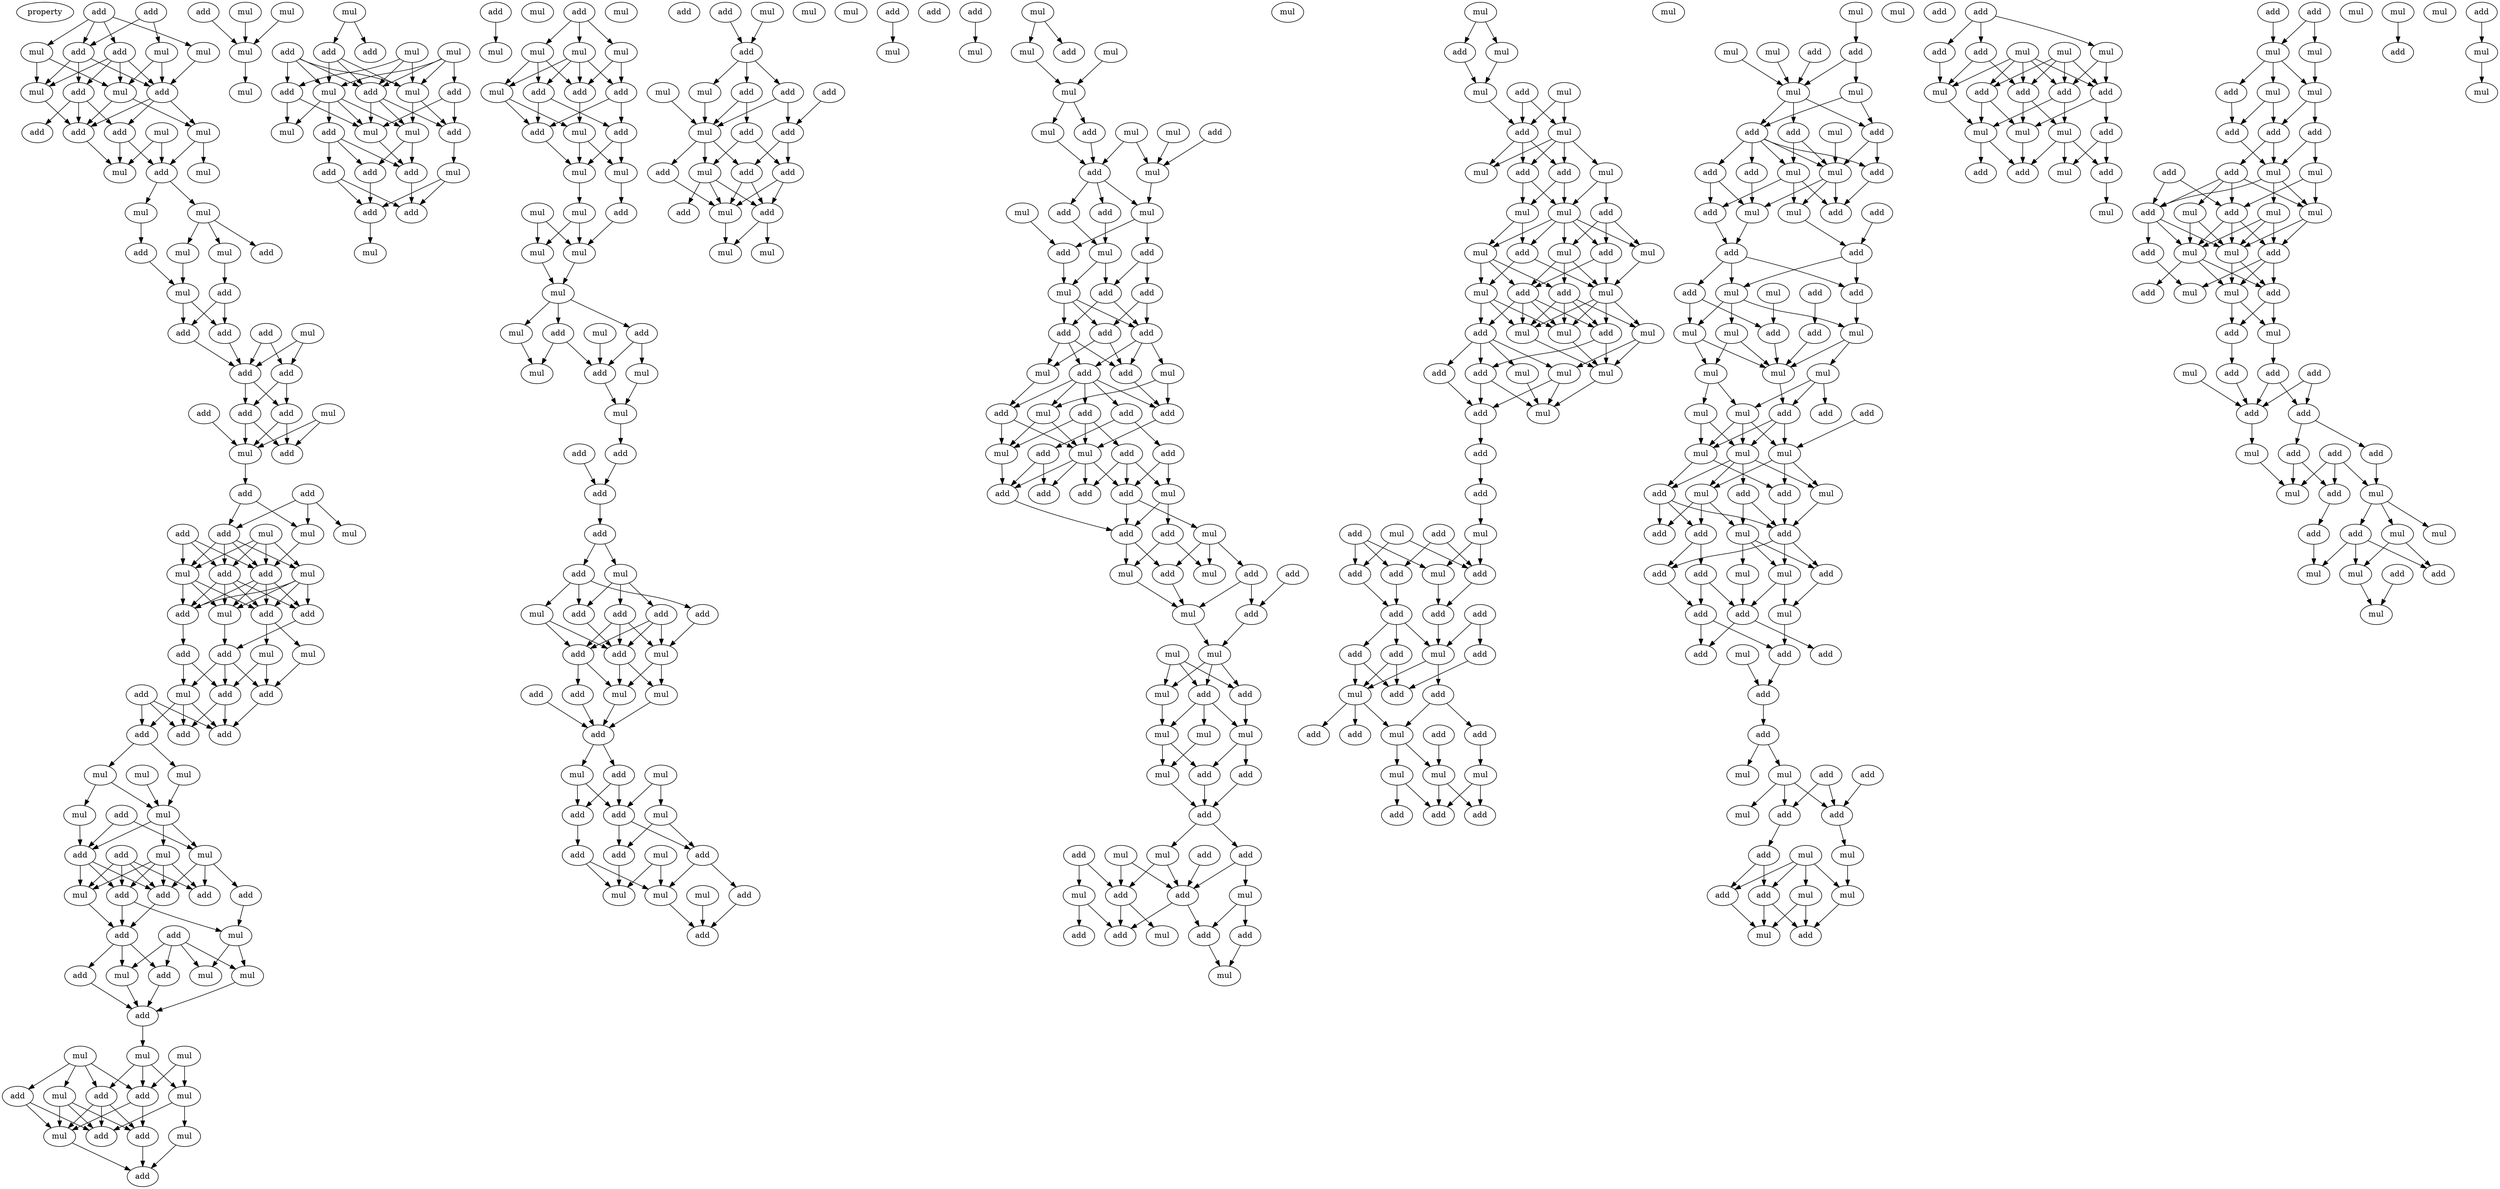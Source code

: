 digraph {
    node [fontcolor=black]
    property [mul=2,lf=1.6]
    0 [ label = add ];
    1 [ label = add ];
    2 [ label = mul ];
    3 [ label = mul ];
    4 [ label = add ];
    5 [ label = add ];
    6 [ label = mul ];
    7 [ label = add ];
    8 [ label = mul ];
    9 [ label = mul ];
    10 [ label = add ];
    11 [ label = add ];
    12 [ label = add ];
    13 [ label = mul ];
    14 [ label = add ];
    15 [ label = mul ];
    16 [ label = add ];
    17 [ label = mul ];
    18 [ label = mul ];
    19 [ label = mul ];
    20 [ label = mul ];
    21 [ label = add ];
    22 [ label = mul ];
    23 [ label = mul ];
    24 [ label = add ];
    25 [ label = add ];
    26 [ label = mul ];
    27 [ label = add ];
    28 [ label = mul ];
    29 [ label = add ];
    30 [ label = add ];
    31 [ label = add ];
    32 [ label = add ];
    33 [ label = add ];
    34 [ label = add ];
    35 [ label = add ];
    36 [ label = mul ];
    37 [ label = mul ];
    38 [ label = add ];
    39 [ label = add ];
    40 [ label = add ];
    41 [ label = mul ];
    42 [ label = add ];
    43 [ label = add ];
    44 [ label = mul ];
    45 [ label = mul ];
    46 [ label = add ];
    47 [ label = mul ];
    48 [ label = add ];
    49 [ label = mul ];
    50 [ label = add ];
    51 [ label = add ];
    52 [ label = add ];
    53 [ label = mul ];
    54 [ label = add ];
    55 [ label = add ];
    56 [ label = mul ];
    57 [ label = mul ];
    58 [ label = add ];
    59 [ label = add ];
    60 [ label = mul ];
    61 [ label = add ];
    62 [ label = add ];
    63 [ label = add ];
    64 [ label = add ];
    65 [ label = mul ];
    66 [ label = mul ];
    67 [ label = mul ];
    68 [ label = mul ];
    69 [ label = mul ];
    70 [ label = add ];
    71 [ label = add ];
    72 [ label = add ];
    73 [ label = mul ];
    74 [ label = mul ];
    75 [ label = mul ];
    76 [ label = add ];
    77 [ label = add ];
    78 [ label = add ];
    79 [ label = add ];
    80 [ label = mul ];
    81 [ label = add ];
    82 [ label = add ];
    83 [ label = add ];
    84 [ label = add ];
    85 [ label = mul ];
    86 [ label = mul ];
    87 [ label = mul ];
    88 [ label = add ];
    89 [ label = mul ];
    90 [ label = mul ];
    91 [ label = mul ];
    92 [ label = add ];
    93 [ label = add ];
    94 [ label = mul ];
    95 [ label = mul ];
    96 [ label = add ];
    97 [ label = mul ];
    98 [ label = mul ];
    99 [ label = add ];
    100 [ label = add ];
    101 [ label = add ];
    102 [ label = add ];
    103 [ label = mul ];
    104 [ label = mul ];
    105 [ label = mul ];
    106 [ label = mul ];
    107 [ label = mul ];
    108 [ label = mul ];
    109 [ label = add ];
    110 [ label = mul ];
    111 [ label = add ];
    112 [ label = add ];
    113 [ label = mul ];
    114 [ label = mul ];
    115 [ label = add ];
    116 [ label = add ];
    117 [ label = add ];
    118 [ label = add ];
    119 [ label = mul ];
    120 [ label = mul ];
    121 [ label = mul ];
    122 [ label = add ];
    123 [ label = add ];
    124 [ label = mul ];
    125 [ label = add ];
    126 [ label = add ];
    127 [ label = add ];
    128 [ label = add ];
    129 [ label = add ];
    130 [ label = mul ];
    131 [ label = mul ];
    132 [ label = mul ];
    133 [ label = add ];
    134 [ label = mul ];
    135 [ label = mul ];
    136 [ label = mul ];
    137 [ label = add ];
    138 [ label = add ];
    139 [ label = mul ];
    140 [ label = add ];
    141 [ label = mul ];
    142 [ label = add ];
    143 [ label = add ];
    144 [ label = mul ];
    145 [ label = mul ];
    146 [ label = add ];
    147 [ label = mul ];
    148 [ label = mul ];
    149 [ label = mul ];
    150 [ label = mul ];
    151 [ label = mul ];
    152 [ label = add ];
    153 [ label = mul ];
    154 [ label = mul ];
    155 [ label = mul ];
    156 [ label = add ];
    157 [ label = add ];
    158 [ label = mul ];
    159 [ label = mul ];
    160 [ label = mul ];
    161 [ label = add ];
    162 [ label = add ];
    163 [ label = add ];
    164 [ label = add ];
    165 [ label = add ];
    166 [ label = add ];
    167 [ label = mul ];
    168 [ label = mul ];
    169 [ label = add ];
    170 [ label = add ];
    171 [ label = add ];
    172 [ label = add ];
    173 [ label = add ];
    174 [ label = mul ];
    175 [ label = add ];
    176 [ label = add ];
    177 [ label = mul ];
    178 [ label = mul ];
    179 [ label = add ];
    180 [ label = add ];
    181 [ label = mul ];
    182 [ label = mul ];
    183 [ label = add ];
    184 [ label = add ];
    185 [ label = mul ];
    186 [ label = add ];
    187 [ label = add ];
    188 [ label = add ];
    189 [ label = mul ];
    190 [ label = add ];
    191 [ label = add ];
    192 [ label = mul ];
    193 [ label = mul ];
    194 [ label = mul ];
    195 [ label = add ];
    196 [ label = add ];
    197 [ label = mul ];
    198 [ label = mul ];
    199 [ label = mul ];
    200 [ label = add ];
    201 [ label = add ];
    202 [ label = add ];
    203 [ label = mul ];
    204 [ label = mul ];
    205 [ label = add ];
    206 [ label = add ];
    207 [ label = mul ];
    208 [ label = add ];
    209 [ label = add ];
    210 [ label = add ];
    211 [ label = mul ];
    212 [ label = add ];
    213 [ label = add ];
    214 [ label = mul ];
    215 [ label = add ];
    216 [ label = mul ];
    217 [ label = mul ];
    218 [ label = add ];
    219 [ label = mul ];
    220 [ label = add ];
    221 [ label = add ];
    222 [ label = mul ];
    223 [ label = mul ];
    224 [ label = mul ];
    225 [ label = mul ];
    226 [ label = mul ];
    227 [ label = add ];
    228 [ label = mul ];
    229 [ label = mul ];
    230 [ label = mul ];
    231 [ label = add ];
    232 [ label = add ];
    233 [ label = mul ];
    234 [ label = add ];
    235 [ label = mul ];
    236 [ label = add ];
    237 [ label = mul ];
    238 [ label = mul ];
    239 [ label = add ];
    240 [ label = mul ];
    241 [ label = add ];
    242 [ label = add ];
    243 [ label = add ];
    244 [ label = mul ];
    245 [ label = add ];
    246 [ label = add ];
    247 [ label = add ];
    248 [ label = add ];
    249 [ label = add ];
    250 [ label = mul ];
    251 [ label = add ];
    252 [ label = mul ];
    253 [ label = add ];
    254 [ label = add ];
    255 [ label = add ];
    256 [ label = add ];
    257 [ label = mul ];
    258 [ label = add ];
    259 [ label = add ];
    260 [ label = mul ];
    261 [ label = add ];
    262 [ label = mul ];
    263 [ label = add ];
    264 [ label = mul ];
    265 [ label = add ];
    266 [ label = add ];
    267 [ label = add ];
    268 [ label = mul ];
    269 [ label = add ];
    270 [ label = add ];
    271 [ label = add ];
    272 [ label = mul ];
    273 [ label = add ];
    274 [ label = add ];
    275 [ label = mul ];
    276 [ label = mul ];
    277 [ label = add ];
    278 [ label = mul ];
    279 [ label = mul ];
    280 [ label = mul ];
    281 [ label = add ];
    282 [ label = add ];
    283 [ label = mul ];
    284 [ label = mul ];
    285 [ label = mul ];
    286 [ label = mul ];
    287 [ label = add ];
    288 [ label = add ];
    289 [ label = add ];
    290 [ label = add ];
    291 [ label = add ];
    292 [ label = add ];
    293 [ label = mul ];
    294 [ label = mul ];
    295 [ label = mul ];
    296 [ label = add ];
    297 [ label = add ];
    298 [ label = mul ];
    299 [ label = add ];
    300 [ label = mul ];
    301 [ label = add ];
    302 [ label = add ];
    303 [ label = add ];
    304 [ label = mul ];
    305 [ label = mul ];
    306 [ label = add ];
    307 [ label = mul ];
    308 [ label = add ];
    309 [ label = mul ];
    310 [ label = mul ];
    311 [ label = mul ];
    312 [ label = add ];
    313 [ label = mul ];
    314 [ label = add ];
    315 [ label = mul ];
    316 [ label = add ];
    317 [ label = mul ];
    318 [ label = mul ];
    319 [ label = add ];
    320 [ label = mul ];
    321 [ label = mul ];
    322 [ label = add ];
    323 [ label = add ];
    324 [ label = mul ];
    325 [ label = add ];
    326 [ label = add ];
    327 [ label = mul ];
    328 [ label = mul ];
    329 [ label = mul ];
    330 [ label = add ];
    331 [ label = mul ];
    332 [ label = mul ];
    333 [ label = add ];
    334 [ label = mul ];
    335 [ label = add ];
    336 [ label = add ];
    337 [ label = mul ];
    338 [ label = mul ];
    339 [ label = add ];
    340 [ label = mul ];
    341 [ label = add ];
    342 [ label = add ];
    343 [ label = add ];
    344 [ label = mul ];
    345 [ label = mul ];
    346 [ label = add ];
    347 [ label = mul ];
    348 [ label = add ];
    349 [ label = add ];
    350 [ label = add ];
    351 [ label = add ];
    352 [ label = add ];
    353 [ label = add ];
    354 [ label = mul ];
    355 [ label = add ];
    356 [ label = add ];
    357 [ label = add ];
    358 [ label = add ];
    359 [ label = mul ];
    360 [ label = add ];
    361 [ label = mul ];
    362 [ label = add ];
    363 [ label = add ];
    364 [ label = add ];
    365 [ label = add ];
    366 [ label = mul ];
    367 [ label = mul ];
    368 [ label = mul ];
    369 [ label = add ];
    370 [ label = mul ];
    371 [ label = add ];
    372 [ label = add ];
    373 [ label = mul ];
    374 [ label = mul ];
    375 [ label = add ];
    376 [ label = mul ];
    377 [ label = add ];
    378 [ label = mul ];
    379 [ label = mul ];
    380 [ label = mul ];
    381 [ label = mul ];
    382 [ label = add ];
    383 [ label = add ];
    384 [ label = add ];
    385 [ label = mul ];
    386 [ label = add ];
    387 [ label = mul ];
    388 [ label = add ];
    389 [ label = add ];
    390 [ label = add ];
    391 [ label = add ];
    392 [ label = mul ];
    393 [ label = add ];
    394 [ label = mul ];
    395 [ label = add ];
    396 [ label = add ];
    397 [ label = add ];
    398 [ label = mul ];
    399 [ label = mul ];
    400 [ label = add ];
    401 [ label = add ];
    402 [ label = add ];
    403 [ label = mul ];
    404 [ label = mul ];
    405 [ label = add ];
    406 [ label = mul ];
    407 [ label = mul ];
    408 [ label = mul ];
    409 [ label = mul ];
    410 [ label = mul ];
    411 [ label = add ];
    412 [ label = add ];
    413 [ label = add ];
    414 [ label = mul ];
    415 [ label = mul ];
    416 [ label = mul ];
    417 [ label = mul ];
    418 [ label = add ];
    419 [ label = add ];
    420 [ label = mul ];
    421 [ label = mul ];
    422 [ label = add ];
    423 [ label = add ];
    424 [ label = add ];
    425 [ label = mul ];
    426 [ label = add ];
    427 [ label = mul ];
    428 [ label = add ];
    429 [ label = add ];
    430 [ label = mul ];
    431 [ label = add ];
    432 [ label = add ];
    433 [ label = mul ];
    434 [ label = add ];
    435 [ label = add ];
    436 [ label = add ];
    437 [ label = add ];
    438 [ label = mul ];
    439 [ label = add ];
    440 [ label = add ];
    441 [ label = add ];
    442 [ label = add ];
    443 [ label = mul ];
    444 [ label = add ];
    445 [ label = mul ];
    446 [ label = mul ];
    447 [ label = add ];
    448 [ label = add ];
    449 [ label = add ];
    450 [ label = mul ];
    451 [ label = mul ];
    452 [ label = mul ];
    453 [ label = add ];
    454 [ label = add ];
    455 [ label = mul ];
    456 [ label = mul ];
    457 [ label = add ];
    458 [ label = add ];
    459 [ label = add ];
    460 [ label = mul ];
    461 [ label = mul ];
    462 [ label = add ];
    463 [ label = mul ];
    464 [ label = mul ];
    465 [ label = add ];
    466 [ label = add ];
    467 [ label = add ];
    468 [ label = add ];
    469 [ label = mul ];
    470 [ label = mul ];
    471 [ label = mul ];
    472 [ label = add ];
    473 [ label = mul ];
    474 [ label = add ];
    475 [ label = add ];
    476 [ label = add ];
    477 [ label = mul ];
    478 [ label = add ];
    479 [ label = add ];
    480 [ label = mul ];
    481 [ label = mul ];
    482 [ label = mul ];
    483 [ label = add ];
    484 [ label = mul ];
    485 [ label = mul ];
    486 [ label = add ];
    487 [ label = add ];
    488 [ label = add ];
    489 [ label = mul ];
    490 [ label = add ];
    491 [ label = mul ];
    492 [ label = add ];
    493 [ label = mul ];
    494 [ label = add ];
    495 [ label = mul ];
    496 [ label = mul ];
    497 [ label = add ];
    498 [ label = mul ];
    499 [ label = add ];
    500 [ label = add ];
    501 [ label = mul ];
    502 [ label = mul ];
    503 [ label = add ];
    504 [ label = mul ];
    505 [ label = add ];
    506 [ label = add ];
    507 [ label = mul ];
    508 [ label = mul ];
    509 [ label = add ];
    510 [ label = add ];
    511 [ label = add ];
    512 [ label = add ];
    513 [ label = add ];
    514 [ label = mul ];
    515 [ label = add ];
    516 [ label = add ];
    517 [ label = add ];
    518 [ label = mul ];
    519 [ label = mul ];
    520 [ label = add ];
    521 [ label = mul ];
    522 [ label = mul ];
    523 [ label = add ];
    524 [ label = add ];
    525 [ label = mul ];
    526 [ label = mul ];
    527 [ label = add ];
    528 [ label = add ];
    529 [ label = mul ];
    530 [ label = mul ];
    531 [ label = mul ];
    532 [ label = add ];
    533 [ label = add ];
    534 [ label = mul ];
    535 [ label = mul ];
    0 -> 3 [ name = 0 ];
    0 -> 4 [ name = 1 ];
    0 -> 5 [ name = 2 ];
    0 -> 6 [ name = 3 ];
    1 -> 2 [ name = 4 ];
    1 -> 4 [ name = 5 ];
    2 -> 7 [ name = 6 ];
    2 -> 9 [ name = 7 ];
    3 -> 7 [ name = 8 ];
    4 -> 7 [ name = 9 ];
    4 -> 8 [ name = 10 ];
    4 -> 10 [ name = 11 ];
    5 -> 7 [ name = 12 ];
    5 -> 8 [ name = 13 ];
    5 -> 9 [ name = 14 ];
    5 -> 10 [ name = 15 ];
    6 -> 8 [ name = 16 ];
    6 -> 9 [ name = 17 ];
    7 -> 11 [ name = 18 ];
    7 -> 12 [ name = 19 ];
    7 -> 13 [ name = 20 ];
    8 -> 11 [ name = 21 ];
    9 -> 11 [ name = 22 ];
    9 -> 13 [ name = 23 ];
    10 -> 11 [ name = 24 ];
    10 -> 12 [ name = 25 ];
    10 -> 14 [ name = 26 ];
    11 -> 17 [ name = 27 ];
    12 -> 16 [ name = 28 ];
    12 -> 17 [ name = 29 ];
    13 -> 16 [ name = 30 ];
    13 -> 18 [ name = 31 ];
    15 -> 16 [ name = 32 ];
    15 -> 17 [ name = 33 ];
    16 -> 19 [ name = 34 ];
    16 -> 20 [ name = 35 ];
    19 -> 24 [ name = 36 ];
    20 -> 21 [ name = 37 ];
    20 -> 22 [ name = 38 ];
    20 -> 23 [ name = 39 ];
    22 -> 25 [ name = 40 ];
    23 -> 26 [ name = 41 ];
    24 -> 26 [ name = 42 ];
    25 -> 27 [ name = 43 ];
    25 -> 30 [ name = 44 ];
    26 -> 27 [ name = 45 ];
    26 -> 30 [ name = 46 ];
    27 -> 31 [ name = 47 ];
    28 -> 31 [ name = 48 ];
    28 -> 32 [ name = 49 ];
    29 -> 31 [ name = 50 ];
    29 -> 32 [ name = 51 ];
    30 -> 31 [ name = 52 ];
    31 -> 34 [ name = 53 ];
    31 -> 35 [ name = 54 ];
    32 -> 34 [ name = 55 ];
    32 -> 35 [ name = 56 ];
    33 -> 37 [ name = 57 ];
    34 -> 37 [ name = 58 ];
    34 -> 38 [ name = 59 ];
    35 -> 37 [ name = 60 ];
    35 -> 38 [ name = 61 ];
    36 -> 37 [ name = 62 ];
    36 -> 38 [ name = 63 ];
    37 -> 40 [ name = 64 ];
    39 -> 41 [ name = 65 ];
    39 -> 43 [ name = 66 ];
    39 -> 44 [ name = 67 ];
    40 -> 43 [ name = 68 ];
    40 -> 44 [ name = 69 ];
    42 -> 46 [ name = 70 ];
    42 -> 48 [ name = 71 ];
    42 -> 49 [ name = 72 ];
    43 -> 46 [ name = 73 ];
    43 -> 47 [ name = 74 ];
    43 -> 48 [ name = 75 ];
    43 -> 49 [ name = 76 ];
    44 -> 48 [ name = 77 ];
    45 -> 46 [ name = 78 ];
    45 -> 47 [ name = 79 ];
    45 -> 48 [ name = 80 ];
    45 -> 49 [ name = 81 ];
    46 -> 50 [ name = 82 ];
    46 -> 51 [ name = 83 ];
    46 -> 52 [ name = 84 ];
    46 -> 53 [ name = 85 ];
    47 -> 50 [ name = 86 ];
    47 -> 51 [ name = 87 ];
    47 -> 52 [ name = 88 ];
    47 -> 53 [ name = 89 ];
    48 -> 50 [ name = 90 ];
    48 -> 51 [ name = 91 ];
    48 -> 52 [ name = 92 ];
    48 -> 53 [ name = 93 ];
    49 -> 51 [ name = 94 ];
    49 -> 52 [ name = 95 ];
    49 -> 53 [ name = 96 ];
    50 -> 55 [ name = 97 ];
    51 -> 56 [ name = 98 ];
    51 -> 57 [ name = 99 ];
    52 -> 54 [ name = 100 ];
    53 -> 55 [ name = 101 ];
    54 -> 59 [ name = 102 ];
    54 -> 60 [ name = 103 ];
    55 -> 58 [ name = 104 ];
    55 -> 59 [ name = 105 ];
    55 -> 60 [ name = 106 ];
    56 -> 58 [ name = 107 ];
    57 -> 58 [ name = 108 ];
    57 -> 59 [ name = 109 ];
    58 -> 64 [ name = 110 ];
    59 -> 62 [ name = 111 ];
    59 -> 64 [ name = 112 ];
    60 -> 62 [ name = 113 ];
    60 -> 63 [ name = 114 ];
    60 -> 64 [ name = 115 ];
    61 -> 62 [ name = 116 ];
    61 -> 63 [ name = 117 ];
    61 -> 64 [ name = 118 ];
    63 -> 65 [ name = 119 ];
    63 -> 67 [ name = 120 ];
    65 -> 68 [ name = 121 ];
    65 -> 69 [ name = 122 ];
    66 -> 69 [ name = 123 ];
    67 -> 69 [ name = 124 ];
    68 -> 71 [ name = 125 ];
    69 -> 71 [ name = 126 ];
    69 -> 73 [ name = 127 ];
    69 -> 74 [ name = 128 ];
    70 -> 71 [ name = 129 ];
    70 -> 73 [ name = 130 ];
    71 -> 75 [ name = 131 ];
    71 -> 76 [ name = 132 ];
    71 -> 77 [ name = 133 ];
    72 -> 75 [ name = 134 ];
    72 -> 76 [ name = 135 ];
    72 -> 77 [ name = 136 ];
    72 -> 78 [ name = 137 ];
    73 -> 77 [ name = 138 ];
    73 -> 78 [ name = 139 ];
    73 -> 79 [ name = 140 ];
    74 -> 75 [ name = 141 ];
    74 -> 76 [ name = 142 ];
    74 -> 77 [ name = 143 ];
    74 -> 78 [ name = 144 ];
    75 -> 82 [ name = 145 ];
    76 -> 80 [ name = 146 ];
    76 -> 82 [ name = 147 ];
    77 -> 82 [ name = 148 ];
    79 -> 80 [ name = 149 ];
    80 -> 85 [ name = 150 ];
    80 -> 86 [ name = 151 ];
    81 -> 83 [ name = 152 ];
    81 -> 85 [ name = 153 ];
    81 -> 86 [ name = 154 ];
    81 -> 87 [ name = 155 ];
    82 -> 83 [ name = 156 ];
    82 -> 84 [ name = 157 ];
    82 -> 87 [ name = 158 ];
    83 -> 88 [ name = 159 ];
    84 -> 88 [ name = 160 ];
    86 -> 88 [ name = 161 ];
    87 -> 88 [ name = 162 ];
    88 -> 91 [ name = 163 ];
    89 -> 93 [ name = 164 ];
    89 -> 94 [ name = 165 ];
    90 -> 92 [ name = 166 ];
    90 -> 93 [ name = 167 ];
    90 -> 95 [ name = 168 ];
    90 -> 96 [ name = 169 ];
    91 -> 92 [ name = 170 ];
    91 -> 93 [ name = 171 ];
    91 -> 94 [ name = 172 ];
    92 -> 97 [ name = 173 ];
    92 -> 99 [ name = 174 ];
    92 -> 100 [ name = 175 ];
    93 -> 97 [ name = 176 ];
    93 -> 100 [ name = 177 ];
    94 -> 98 [ name = 178 ];
    94 -> 99 [ name = 179 ];
    95 -> 97 [ name = 180 ];
    95 -> 99 [ name = 181 ];
    95 -> 100 [ name = 182 ];
    96 -> 97 [ name = 183 ];
    96 -> 99 [ name = 184 ];
    97 -> 101 [ name = 185 ];
    98 -> 101 [ name = 186 ];
    100 -> 101 [ name = 187 ];
    102 -> 105 [ name = 188 ];
    103 -> 105 [ name = 189 ];
    104 -> 105 [ name = 190 ];
    105 -> 106 [ name = 191 ];
    107 -> 111 [ name = 192 ];
    107 -> 112 [ name = 193 ];
    108 -> 114 [ name = 194 ];
    108 -> 115 [ name = 195 ];
    108 -> 117 [ name = 196 ];
    109 -> 113 [ name = 197 ];
    109 -> 114 [ name = 198 ];
    109 -> 115 [ name = 199 ];
    109 -> 117 [ name = 200 ];
    110 -> 113 [ name = 201 ];
    110 -> 114 [ name = 202 ];
    110 -> 116 [ name = 203 ];
    110 -> 117 [ name = 204 ];
    112 -> 113 [ name = 205 ];
    112 -> 114 [ name = 206 ];
    112 -> 117 [ name = 207 ];
    113 -> 118 [ name = 208 ];
    113 -> 119 [ name = 209 ];
    113 -> 120 [ name = 210 ];
    113 -> 121 [ name = 211 ];
    114 -> 120 [ name = 212 ];
    114 -> 122 [ name = 213 ];
    115 -> 119 [ name = 214 ];
    115 -> 121 [ name = 215 ];
    116 -> 119 [ name = 216 ];
    116 -> 122 [ name = 217 ];
    117 -> 119 [ name = 218 ];
    117 -> 120 [ name = 219 ];
    117 -> 122 [ name = 220 ];
    118 -> 123 [ name = 221 ];
    118 -> 125 [ name = 222 ];
    118 -> 126 [ name = 223 ];
    119 -> 123 [ name = 224 ];
    120 -> 123 [ name = 225 ];
    120 -> 125 [ name = 226 ];
    122 -> 124 [ name = 227 ];
    123 -> 127 [ name = 228 ];
    124 -> 127 [ name = 229 ];
    124 -> 128 [ name = 230 ];
    125 -> 128 [ name = 231 ];
    126 -> 127 [ name = 232 ];
    126 -> 128 [ name = 233 ];
    128 -> 131 [ name = 234 ];
    129 -> 132 [ name = 235 ];
    133 -> 134 [ name = 236 ];
    133 -> 135 [ name = 237 ];
    133 -> 136 [ name = 238 ];
    134 -> 137 [ name = 239 ];
    134 -> 138 [ name = 240 ];
    135 -> 137 [ name = 241 ];
    135 -> 138 [ name = 242 ];
    135 -> 139 [ name = 243 ];
    135 -> 140 [ name = 244 ];
    136 -> 138 [ name = 245 ];
    136 -> 139 [ name = 246 ];
    136 -> 140 [ name = 247 ];
    137 -> 142 [ name = 248 ];
    137 -> 143 [ name = 249 ];
    138 -> 141 [ name = 250 ];
    139 -> 141 [ name = 251 ];
    139 -> 142 [ name = 252 ];
    140 -> 142 [ name = 253 ];
    140 -> 143 [ name = 254 ];
    141 -> 144 [ name = 255 ];
    141 -> 145 [ name = 256 ];
    142 -> 144 [ name = 257 ];
    143 -> 144 [ name = 258 ];
    143 -> 145 [ name = 259 ];
    144 -> 148 [ name = 260 ];
    145 -> 146 [ name = 261 ];
    146 -> 150 [ name = 262 ];
    147 -> 149 [ name = 263 ];
    147 -> 150 [ name = 264 ];
    148 -> 149 [ name = 265 ];
    148 -> 150 [ name = 266 ];
    149 -> 151 [ name = 267 ];
    150 -> 151 [ name = 268 ];
    151 -> 152 [ name = 269 ];
    151 -> 155 [ name = 270 ];
    151 -> 156 [ name = 271 ];
    152 -> 157 [ name = 272 ];
    152 -> 158 [ name = 273 ];
    154 -> 157 [ name = 274 ];
    155 -> 158 [ name = 275 ];
    156 -> 157 [ name = 276 ];
    156 -> 159 [ name = 277 ];
    157 -> 160 [ name = 278 ];
    159 -> 160 [ name = 279 ];
    160 -> 163 [ name = 280 ];
    162 -> 164 [ name = 281 ];
    163 -> 164 [ name = 282 ];
    164 -> 165 [ name = 283 ];
    165 -> 166 [ name = 284 ];
    165 -> 167 [ name = 285 ];
    166 -> 168 [ name = 286 ];
    166 -> 169 [ name = 287 ];
    166 -> 171 [ name = 288 ];
    167 -> 170 [ name = 289 ];
    167 -> 171 [ name = 290 ];
    167 -> 172 [ name = 291 ];
    168 -> 173 [ name = 292 ];
    168 -> 175 [ name = 293 ];
    169 -> 174 [ name = 294 ];
    170 -> 173 [ name = 295 ];
    170 -> 174 [ name = 296 ];
    170 -> 175 [ name = 297 ];
    171 -> 173 [ name = 298 ];
    172 -> 173 [ name = 299 ];
    172 -> 174 [ name = 300 ];
    172 -> 175 [ name = 301 ];
    173 -> 177 [ name = 302 ];
    173 -> 178 [ name = 303 ];
    174 -> 177 [ name = 304 ];
    174 -> 178 [ name = 305 ];
    175 -> 178 [ name = 306 ];
    175 -> 179 [ name = 307 ];
    176 -> 180 [ name = 308 ];
    177 -> 180 [ name = 309 ];
    178 -> 180 [ name = 310 ];
    179 -> 180 [ name = 311 ];
    180 -> 182 [ name = 312 ];
    180 -> 183 [ name = 313 ];
    181 -> 184 [ name = 314 ];
    181 -> 185 [ name = 315 ];
    182 -> 184 [ name = 316 ];
    182 -> 186 [ name = 317 ];
    183 -> 184 [ name = 318 ];
    183 -> 186 [ name = 319 ];
    184 -> 187 [ name = 320 ];
    184 -> 190 [ name = 321 ];
    185 -> 187 [ name = 322 ];
    185 -> 190 [ name = 323 ];
    186 -> 188 [ name = 324 ];
    187 -> 191 [ name = 325 ];
    187 -> 193 [ name = 326 ];
    188 -> 193 [ name = 327 ];
    188 -> 194 [ name = 328 ];
    189 -> 193 [ name = 329 ];
    189 -> 194 [ name = 330 ];
    190 -> 194 [ name = 331 ];
    191 -> 195 [ name = 332 ];
    192 -> 195 [ name = 333 ];
    193 -> 195 [ name = 334 ];
    196 -> 200 [ name = 335 ];
    199 -> 200 [ name = 336 ];
    200 -> 202 [ name = 337 ];
    200 -> 203 [ name = 338 ];
    200 -> 205 [ name = 339 ];
    201 -> 206 [ name = 340 ];
    202 -> 206 [ name = 341 ];
    202 -> 207 [ name = 342 ];
    203 -> 207 [ name = 343 ];
    204 -> 207 [ name = 344 ];
    205 -> 207 [ name = 345 ];
    205 -> 208 [ name = 346 ];
    206 -> 210 [ name = 347 ];
    206 -> 212 [ name = 348 ];
    207 -> 209 [ name = 349 ];
    207 -> 211 [ name = 350 ];
    207 -> 212 [ name = 351 ];
    208 -> 210 [ name = 352 ];
    208 -> 211 [ name = 353 ];
    209 -> 214 [ name = 354 ];
    210 -> 214 [ name = 355 ];
    210 -> 215 [ name = 356 ];
    211 -> 213 [ name = 357 ];
    211 -> 214 [ name = 358 ];
    211 -> 215 [ name = 359 ];
    212 -> 214 [ name = 360 ];
    212 -> 215 [ name = 361 ];
    214 -> 217 [ name = 362 ];
    215 -> 216 [ name = 363 ];
    215 -> 217 [ name = 364 ];
    218 -> 219 [ name = 365 ];
    221 -> 226 [ name = 366 ];
    222 -> 224 [ name = 367 ];
    222 -> 227 [ name = 368 ];
    224 -> 228 [ name = 369 ];
    225 -> 228 [ name = 370 ];
    228 -> 232 [ name = 371 ];
    228 -> 233 [ name = 372 ];
    229 -> 235 [ name = 373 ];
    230 -> 234 [ name = 374 ];
    230 -> 235 [ name = 375 ];
    231 -> 235 [ name = 376 ];
    232 -> 234 [ name = 377 ];
    233 -> 234 [ name = 378 ];
    234 -> 236 [ name = 379 ];
    234 -> 238 [ name = 380 ];
    234 -> 239 [ name = 381 ];
    235 -> 238 [ name = 382 ];
    236 -> 240 [ name = 383 ];
    237 -> 242 [ name = 384 ];
    238 -> 241 [ name = 385 ];
    238 -> 242 [ name = 386 ];
    239 -> 240 [ name = 387 ];
    240 -> 244 [ name = 388 ];
    240 -> 245 [ name = 389 ];
    241 -> 243 [ name = 390 ];
    241 -> 245 [ name = 391 ];
    242 -> 244 [ name = 392 ];
    243 -> 247 [ name = 393 ];
    243 -> 248 [ name = 394 ];
    244 -> 246 [ name = 395 ];
    244 -> 247 [ name = 396 ];
    244 -> 248 [ name = 397 ];
    245 -> 246 [ name = 398 ];
    245 -> 248 [ name = 399 ];
    246 -> 249 [ name = 400 ];
    246 -> 250 [ name = 401 ];
    246 -> 251 [ name = 402 ];
    247 -> 249 [ name = 403 ];
    247 -> 250 [ name = 404 ];
    248 -> 249 [ name = 405 ];
    248 -> 251 [ name = 406 ];
    248 -> 252 [ name = 407 ];
    249 -> 255 [ name = 408 ];
    250 -> 253 [ name = 409 ];
    251 -> 253 [ name = 410 ];
    251 -> 254 [ name = 411 ];
    251 -> 255 [ name = 412 ];
    251 -> 256 [ name = 413 ];
    251 -> 257 [ name = 414 ];
    252 -> 255 [ name = 415 ];
    252 -> 257 [ name = 416 ];
    253 -> 260 [ name = 417 ];
    253 -> 262 [ name = 418 ];
    254 -> 258 [ name = 419 ];
    254 -> 259 [ name = 420 ];
    255 -> 260 [ name = 421 ];
    256 -> 260 [ name = 422 ];
    256 -> 261 [ name = 423 ];
    256 -> 262 [ name = 424 ];
    257 -> 260 [ name = 425 ];
    257 -> 262 [ name = 426 ];
    258 -> 265 [ name = 427 ];
    258 -> 267 [ name = 428 ];
    259 -> 264 [ name = 429 ];
    259 -> 266 [ name = 430 ];
    260 -> 263 [ name = 431 ];
    260 -> 265 [ name = 432 ];
    260 -> 266 [ name = 433 ];
    260 -> 267 [ name = 434 ];
    261 -> 263 [ name = 435 ];
    261 -> 264 [ name = 436 ];
    261 -> 266 [ name = 437 ];
    262 -> 265 [ name = 438 ];
    264 -> 269 [ name = 439 ];
    264 -> 270 [ name = 440 ];
    265 -> 270 [ name = 441 ];
    266 -> 268 [ name = 442 ];
    266 -> 270 [ name = 443 ];
    268 -> 272 [ name = 444 ];
    268 -> 273 [ name = 445 ];
    268 -> 274 [ name = 446 ];
    269 -> 272 [ name = 447 ];
    269 -> 275 [ name = 448 ];
    270 -> 273 [ name = 449 ];
    270 -> 275 [ name = 450 ];
    271 -> 277 [ name = 451 ];
    273 -> 276 [ name = 452 ];
    274 -> 276 [ name = 453 ];
    274 -> 277 [ name = 454 ];
    275 -> 276 [ name = 455 ];
    276 -> 278 [ name = 456 ];
    277 -> 278 [ name = 457 ];
    278 -> 280 [ name = 458 ];
    278 -> 281 [ name = 459 ];
    278 -> 282 [ name = 460 ];
    279 -> 280 [ name = 461 ];
    279 -> 281 [ name = 462 ];
    279 -> 282 [ name = 463 ];
    280 -> 285 [ name = 464 ];
    281 -> 283 [ name = 465 ];
    282 -> 283 [ name = 466 ];
    282 -> 284 [ name = 467 ];
    282 -> 285 [ name = 468 ];
    283 -> 287 [ name = 469 ];
    283 -> 288 [ name = 470 ];
    284 -> 286 [ name = 471 ];
    285 -> 286 [ name = 472 ];
    285 -> 287 [ name = 473 ];
    286 -> 289 [ name = 474 ];
    287 -> 289 [ name = 475 ];
    288 -> 289 [ name = 476 ];
    289 -> 290 [ name = 477 ];
    289 -> 293 [ name = 478 ];
    290 -> 297 [ name = 479 ];
    290 -> 298 [ name = 480 ];
    291 -> 297 [ name = 481 ];
    292 -> 295 [ name = 482 ];
    292 -> 296 [ name = 483 ];
    293 -> 296 [ name = 484 ];
    293 -> 297 [ name = 485 ];
    294 -> 296 [ name = 486 ];
    294 -> 297 [ name = 487 ];
    295 -> 301 [ name = 488 ];
    295 -> 302 [ name = 489 ];
    296 -> 300 [ name = 490 ];
    296 -> 301 [ name = 491 ];
    297 -> 299 [ name = 492 ];
    297 -> 301 [ name = 493 ];
    298 -> 299 [ name = 494 ];
    298 -> 303 [ name = 495 ];
    299 -> 304 [ name = 496 ];
    303 -> 304 [ name = 497 ];
    305 -> 306 [ name = 498 ];
    305 -> 307 [ name = 499 ];
    306 -> 310 [ name = 500 ];
    307 -> 310 [ name = 501 ];
    308 -> 311 [ name = 502 ];
    308 -> 312 [ name = 503 ];
    309 -> 311 [ name = 504 ];
    309 -> 312 [ name = 505 ];
    310 -> 312 [ name = 506 ];
    311 -> 313 [ name = 507 ];
    311 -> 314 [ name = 508 ];
    311 -> 315 [ name = 509 ];
    311 -> 316 [ name = 510 ];
    312 -> 314 [ name = 511 ];
    312 -> 315 [ name = 512 ];
    312 -> 316 [ name = 513 ];
    313 -> 317 [ name = 514 ];
    313 -> 319 [ name = 515 ];
    314 -> 317 [ name = 516 ];
    314 -> 318 [ name = 517 ];
    316 -> 317 [ name = 518 ];
    316 -> 318 [ name = 519 ];
    317 -> 320 [ name = 520 ];
    317 -> 321 [ name = 521 ];
    317 -> 322 [ name = 522 ];
    317 -> 323 [ name = 523 ];
    317 -> 324 [ name = 524 ];
    318 -> 322 [ name = 525 ];
    318 -> 324 [ name = 526 ];
    319 -> 320 [ name = 527 ];
    319 -> 321 [ name = 528 ];
    319 -> 323 [ name = 529 ];
    320 -> 325 [ name = 530 ];
    320 -> 326 [ name = 531 ];
    320 -> 327 [ name = 532 ];
    321 -> 327 [ name = 533 ];
    322 -> 327 [ name = 534 ];
    322 -> 328 [ name = 535 ];
    323 -> 326 [ name = 536 ];
    323 -> 327 [ name = 537 ];
    324 -> 325 [ name = 538 ];
    324 -> 326 [ name = 539 ];
    324 -> 328 [ name = 540 ];
    325 -> 329 [ name = 541 ];
    325 -> 330 [ name = 542 ];
    325 -> 331 [ name = 543 ];
    325 -> 332 [ name = 544 ];
    326 -> 329 [ name = 545 ];
    326 -> 330 [ name = 546 ];
    326 -> 331 [ name = 547 ];
    326 -> 333 [ name = 548 ];
    327 -> 329 [ name = 549 ];
    327 -> 330 [ name = 550 ];
    327 -> 331 [ name = 551 ];
    327 -> 332 [ name = 552 ];
    328 -> 329 [ name = 553 ];
    328 -> 331 [ name = 554 ];
    328 -> 333 [ name = 555 ];
    329 -> 334 [ name = 556 ];
    330 -> 334 [ name = 557 ];
    330 -> 336 [ name = 558 ];
    331 -> 334 [ name = 559 ];
    332 -> 334 [ name = 560 ];
    332 -> 337 [ name = 561 ];
    333 -> 335 [ name = 562 ];
    333 -> 336 [ name = 563 ];
    333 -> 337 [ name = 564 ];
    333 -> 338 [ name = 565 ];
    334 -> 340 [ name = 566 ];
    335 -> 339 [ name = 567 ];
    336 -> 339 [ name = 568 ];
    336 -> 340 [ name = 569 ];
    337 -> 339 [ name = 570 ];
    337 -> 340 [ name = 571 ];
    338 -> 340 [ name = 572 ];
    339 -> 341 [ name = 573 ];
    341 -> 342 [ name = 574 ];
    342 -> 345 [ name = 575 ];
    343 -> 349 [ name = 576 ];
    343 -> 350 [ name = 577 ];
    344 -> 348 [ name = 578 ];
    344 -> 349 [ name = 579 ];
    345 -> 347 [ name = 580 ];
    345 -> 349 [ name = 581 ];
    346 -> 347 [ name = 582 ];
    346 -> 348 [ name = 583 ];
    346 -> 350 [ name = 584 ];
    347 -> 353 [ name = 585 ];
    348 -> 352 [ name = 586 ];
    349 -> 353 [ name = 587 ];
    350 -> 352 [ name = 588 ];
    351 -> 354 [ name = 589 ];
    351 -> 357 [ name = 590 ];
    352 -> 354 [ name = 591 ];
    352 -> 355 [ name = 592 ];
    352 -> 356 [ name = 593 ];
    353 -> 354 [ name = 594 ];
    354 -> 358 [ name = 595 ];
    354 -> 359 [ name = 596 ];
    355 -> 359 [ name = 597 ];
    355 -> 360 [ name = 598 ];
    356 -> 359 [ name = 599 ];
    356 -> 360 [ name = 600 ];
    357 -> 360 [ name = 601 ];
    358 -> 361 [ name = 602 ];
    358 -> 363 [ name = 603 ];
    359 -> 361 [ name = 604 ];
    359 -> 362 [ name = 605 ];
    359 -> 365 [ name = 606 ];
    361 -> 367 [ name = 607 ];
    361 -> 368 [ name = 608 ];
    363 -> 366 [ name = 609 ];
    364 -> 368 [ name = 610 ];
    366 -> 371 [ name = 611 ];
    366 -> 372 [ name = 612 ];
    367 -> 369 [ name = 613 ];
    367 -> 371 [ name = 614 ];
    368 -> 371 [ name = 615 ];
    368 -> 372 [ name = 616 ];
    373 -> 377 [ name = 617 ];
    374 -> 380 [ name = 618 ];
    375 -> 380 [ name = 619 ];
    376 -> 380 [ name = 620 ];
    377 -> 379 [ name = 621 ];
    377 -> 380 [ name = 622 ];
    379 -> 382 [ name = 623 ];
    379 -> 384 [ name = 624 ];
    380 -> 382 [ name = 625 ];
    380 -> 383 [ name = 626 ];
    380 -> 384 [ name = 627 ];
    381 -> 387 [ name = 628 ];
    382 -> 385 [ name = 629 ];
    382 -> 386 [ name = 630 ];
    382 -> 387 [ name = 631 ];
    382 -> 388 [ name = 632 ];
    382 -> 389 [ name = 633 ];
    383 -> 385 [ name = 634 ];
    383 -> 387 [ name = 635 ];
    384 -> 387 [ name = 636 ];
    384 -> 389 [ name = 637 ];
    385 -> 390 [ name = 638 ];
    385 -> 391 [ name = 639 ];
    385 -> 394 [ name = 640 ];
    386 -> 390 [ name = 641 ];
    386 -> 392 [ name = 642 ];
    387 -> 391 [ name = 643 ];
    387 -> 392 [ name = 644 ];
    387 -> 394 [ name = 645 ];
    388 -> 392 [ name = 646 ];
    389 -> 391 [ name = 647 ];
    390 -> 396 [ name = 648 ];
    392 -> 396 [ name = 649 ];
    393 -> 395 [ name = 650 ];
    394 -> 395 [ name = 651 ];
    395 -> 397 [ name = 652 ];
    395 -> 399 [ name = 653 ];
    396 -> 397 [ name = 654 ];
    396 -> 399 [ name = 655 ];
    396 -> 401 [ name = 656 ];
    397 -> 404 [ name = 657 ];
    398 -> 405 [ name = 658 ];
    399 -> 403 [ name = 659 ];
    399 -> 404 [ name = 660 ];
    399 -> 406 [ name = 661 ];
    400 -> 402 [ name = 662 ];
    401 -> 405 [ name = 663 ];
    401 -> 406 [ name = 664 ];
    402 -> 407 [ name = 665 ];
    403 -> 407 [ name = 666 ];
    403 -> 408 [ name = 667 ];
    404 -> 407 [ name = 668 ];
    404 -> 409 [ name = 669 ];
    405 -> 407 [ name = 670 ];
    406 -> 407 [ name = 671 ];
    406 -> 408 [ name = 672 ];
    407 -> 413 [ name = 673 ];
    408 -> 410 [ name = 674 ];
    408 -> 414 [ name = 675 ];
    409 -> 412 [ name = 676 ];
    409 -> 413 [ name = 677 ];
    409 -> 414 [ name = 678 ];
    410 -> 416 [ name = 679 ];
    410 -> 417 [ name = 680 ];
    411 -> 415 [ name = 681 ];
    413 -> 415 [ name = 682 ];
    413 -> 416 [ name = 683 ];
    413 -> 417 [ name = 684 ];
    414 -> 415 [ name = 685 ];
    414 -> 416 [ name = 686 ];
    414 -> 417 [ name = 687 ];
    415 -> 418 [ name = 688 ];
    415 -> 420 [ name = 689 ];
    415 -> 421 [ name = 690 ];
    416 -> 418 [ name = 691 ];
    416 -> 419 [ name = 692 ];
    417 -> 419 [ name = 693 ];
    417 -> 420 [ name = 694 ];
    417 -> 421 [ name = 695 ];
    417 -> 422 [ name = 696 ];
    418 -> 423 [ name = 697 ];
    419 -> 423 [ name = 698 ];
    419 -> 424 [ name = 699 ];
    419 -> 426 [ name = 700 ];
    420 -> 424 [ name = 701 ];
    420 -> 425 [ name = 702 ];
    420 -> 426 [ name = 703 ];
    421 -> 423 [ name = 704 ];
    422 -> 423 [ name = 705 ];
    422 -> 425 [ name = 706 ];
    423 -> 428 [ name = 707 ];
    423 -> 430 [ name = 708 ];
    423 -> 431 [ name = 709 ];
    425 -> 427 [ name = 710 ];
    425 -> 428 [ name = 711 ];
    425 -> 430 [ name = 712 ];
    426 -> 429 [ name = 713 ];
    426 -> 431 [ name = 714 ];
    427 -> 434 [ name = 715 ];
    428 -> 433 [ name = 716 ];
    429 -> 432 [ name = 717 ];
    429 -> 434 [ name = 718 ];
    430 -> 433 [ name = 719 ];
    430 -> 434 [ name = 720 ];
    431 -> 432 [ name = 721 ];
    432 -> 436 [ name = 722 ];
    432 -> 439 [ name = 723 ];
    433 -> 436 [ name = 724 ];
    434 -> 437 [ name = 725 ];
    434 -> 439 [ name = 726 ];
    436 -> 440 [ name = 727 ];
    438 -> 440 [ name = 728 ];
    440 -> 441 [ name = 729 ];
    441 -> 443 [ name = 730 ];
    441 -> 445 [ name = 731 ];
    442 -> 447 [ name = 732 ];
    442 -> 448 [ name = 733 ];
    444 -> 447 [ name = 734 ];
    445 -> 446 [ name = 735 ];
    445 -> 447 [ name = 736 ];
    445 -> 448 [ name = 737 ];
    447 -> 451 [ name = 738 ];
    448 -> 449 [ name = 739 ];
    449 -> 453 [ name = 740 ];
    449 -> 454 [ name = 741 ];
    450 -> 452 [ name = 742 ];
    450 -> 453 [ name = 743 ];
    450 -> 454 [ name = 744 ];
    450 -> 455 [ name = 745 ];
    451 -> 452 [ name = 746 ];
    452 -> 457 [ name = 747 ];
    453 -> 456 [ name = 748 ];
    454 -> 456 [ name = 749 ];
    454 -> 457 [ name = 750 ];
    455 -> 456 [ name = 751 ];
    455 -> 457 [ name = 752 ];
    458 -> 459 [ name = 753 ];
    458 -> 460 [ name = 754 ];
    458 -> 462 [ name = 755 ];
    459 -> 464 [ name = 756 ];
    460 -> 465 [ name = 757 ];
    460 -> 468 [ name = 758 ];
    461 -> 465 [ name = 759 ];
    461 -> 466 [ name = 760 ];
    461 -> 467 [ name = 761 ];
    461 -> 468 [ name = 762 ];
    462 -> 464 [ name = 763 ];
    462 -> 467 [ name = 764 ];
    463 -> 464 [ name = 765 ];
    463 -> 465 [ name = 766 ];
    463 -> 466 [ name = 767 ];
    463 -> 467 [ name = 768 ];
    463 -> 468 [ name = 769 ];
    464 -> 470 [ name = 770 ];
    465 -> 469 [ name = 771 ];
    465 -> 472 [ name = 772 ];
    466 -> 469 [ name = 773 ];
    466 -> 470 [ name = 774 ];
    467 -> 469 [ name = 775 ];
    467 -> 471 [ name = 776 ];
    468 -> 470 [ name = 777 ];
    468 -> 471 [ name = 778 ];
    469 -> 474 [ name = 779 ];
    470 -> 474 [ name = 780 ];
    470 -> 475 [ name = 781 ];
    471 -> 473 [ name = 782 ];
    471 -> 474 [ name = 783 ];
    471 -> 476 [ name = 784 ];
    472 -> 473 [ name = 785 ];
    472 -> 476 [ name = 786 ];
    476 -> 477 [ name = 787 ];
    478 -> 480 [ name = 788 ];
    478 -> 481 [ name = 789 ];
    479 -> 480 [ name = 790 ];
    480 -> 482 [ name = 791 ];
    480 -> 483 [ name = 792 ];
    480 -> 485 [ name = 793 ];
    481 -> 482 [ name = 794 ];
    482 -> 487 [ name = 795 ];
    482 -> 488 [ name = 796 ];
    483 -> 486 [ name = 797 ];
    485 -> 486 [ name = 798 ];
    485 -> 488 [ name = 799 ];
    486 -> 489 [ name = 800 ];
    487 -> 489 [ name = 801 ];
    487 -> 491 [ name = 802 ];
    488 -> 489 [ name = 803 ];
    488 -> 492 [ name = 804 ];
    489 -> 493 [ name = 805 ];
    489 -> 496 [ name = 806 ];
    489 -> 497 [ name = 807 ];
    490 -> 494 [ name = 808 ];
    490 -> 497 [ name = 809 ];
    491 -> 494 [ name = 810 ];
    491 -> 496 [ name = 811 ];
    492 -> 494 [ name = 812 ];
    492 -> 495 [ name = 813 ];
    492 -> 496 [ name = 814 ];
    492 -> 497 [ name = 815 ];
    493 -> 498 [ name = 816 ];
    493 -> 500 [ name = 817 ];
    493 -> 501 [ name = 818 ];
    494 -> 498 [ name = 819 ];
    494 -> 500 [ name = 820 ];
    494 -> 501 [ name = 821 ];
    495 -> 498 [ name = 822 ];
    495 -> 501 [ name = 823 ];
    496 -> 498 [ name = 824 ];
    496 -> 500 [ name = 825 ];
    497 -> 498 [ name = 826 ];
    497 -> 499 [ name = 827 ];
    497 -> 501 [ name = 828 ];
    498 -> 504 [ name = 829 ];
    498 -> 505 [ name = 830 ];
    499 -> 502 [ name = 831 ];
    500 -> 502 [ name = 832 ];
    500 -> 504 [ name = 833 ];
    500 -> 505 [ name = 834 ];
    501 -> 503 [ name = 835 ];
    501 -> 504 [ name = 836 ];
    501 -> 505 [ name = 837 ];
    504 -> 506 [ name = 838 ];
    504 -> 507 [ name = 839 ];
    505 -> 506 [ name = 840 ];
    505 -> 507 [ name = 841 ];
    506 -> 511 [ name = 842 ];
    507 -> 510 [ name = 843 ];
    508 -> 513 [ name = 844 ];
    509 -> 512 [ name = 845 ];
    509 -> 513 [ name = 846 ];
    510 -> 512 [ name = 847 ];
    510 -> 513 [ name = 848 ];
    511 -> 513 [ name = 849 ];
    512 -> 515 [ name = 850 ];
    512 -> 516 [ name = 851 ];
    513 -> 514 [ name = 852 ];
    514 -> 518 [ name = 853 ];
    515 -> 519 [ name = 854 ];
    516 -> 518 [ name = 855 ];
    516 -> 520 [ name = 856 ];
    517 -> 518 [ name = 857 ];
    517 -> 519 [ name = 858 ];
    517 -> 520 [ name = 859 ];
    519 -> 521 [ name = 860 ];
    519 -> 522 [ name = 861 ];
    519 -> 524 [ name = 862 ];
    520 -> 523 [ name = 863 ];
    521 -> 525 [ name = 864 ];
    521 -> 528 [ name = 865 ];
    523 -> 526 [ name = 866 ];
    524 -> 525 [ name = 867 ];
    524 -> 526 [ name = 868 ];
    524 -> 528 [ name = 869 ];
    525 -> 529 [ name = 870 ];
    527 -> 529 [ name = 871 ];
    530 -> 532 [ name = 872 ];
    533 -> 534 [ name = 873 ];
    534 -> 535 [ name = 874 ];
}
